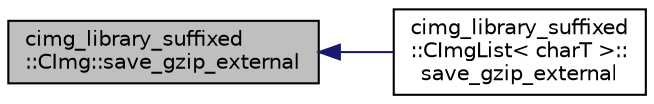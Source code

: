 digraph "cimg_library_suffixed::CImg::save_gzip_external"
{
  edge [fontname="Helvetica",fontsize="10",labelfontname="Helvetica",labelfontsize="10"];
  node [fontname="Helvetica",fontsize="10",shape=record];
  rankdir="LR";
  Node3044 [label="cimg_library_suffixed\l::CImg::save_gzip_external",height=0.2,width=0.4,color="black", fillcolor="grey75", style="filled", fontcolor="black"];
  Node3044 -> Node3045 [dir="back",color="midnightblue",fontsize="10",style="solid",fontname="Helvetica"];
  Node3045 [label="cimg_library_suffixed\l::CImgList\< charT \>::\lsave_gzip_external",height=0.2,width=0.4,color="black", fillcolor="white", style="filled",URL="$structcimg__library__suffixed_1_1_c_img_list.html#aad5afe8b913e276dd281255dd787b4ba",tooltip="Save list as a gzipped file, using external tool &#39;gzip&#39;. "];
}
